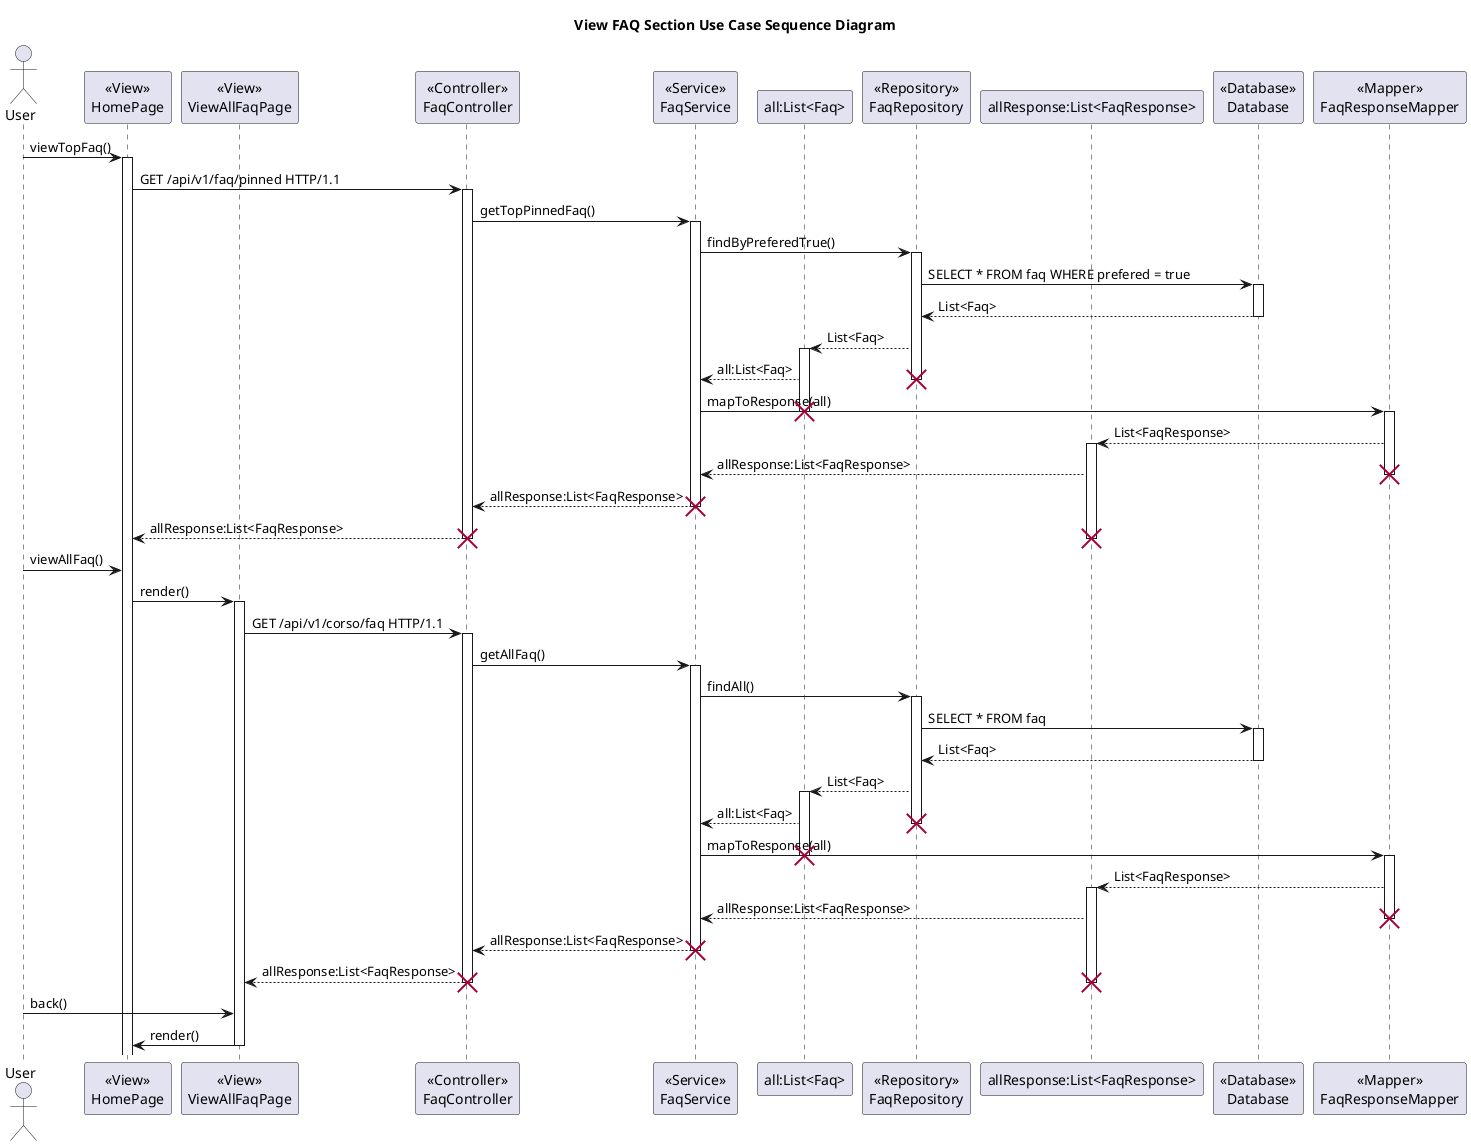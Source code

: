@startuml

title View FAQ Section Use Case Sequence Diagram

actor User

participant HomePage as "<<View>>\nHomePage"

participant ViewAllFaqPage as "<<View>>\nViewAllFaqPage"

participant FaqController as "<<Controller>>\nFaqController"

participant FaqService as "<<Service>>\nFaqService"

participant allFaq as "all:List<Faq>"

participant FaqRepository as "<<Repository>>\nFaqRepository"

participant allResponse as "allResponse:List<FaqResponse>"

participant Database as "<<Database>>\nDatabase"

participant FaqResponseMapper as "<<Mapper>>\nFaqResponseMapper"

User -> HomePage: viewTopFaq()
activate HomePage
HomePage -> FaqController: GET /api/v1/faq/pinned HTTP/1.1
activate FaqController
FaqController -> FaqService: getTopPinnedFaq()
activate FaqService
FaqService -> FaqRepository: findByPreferedTrue()
activate FaqRepository
FaqRepository -> Database: SELECT * FROM faq WHERE prefered = true
activate Database
Database --> FaqRepository: List<Faq>
deactivate Database
FaqRepository --> allFaq: List<Faq>
activate allFaq

allFaq --> FaqService: all:List<Faq>

destroy FaqRepository

FaqService -> FaqResponseMapper: mapToResponse(all)
destroy allFaq
activate FaqResponseMapper

FaqResponseMapper --> allResponse: List<FaqResponse>

activate allResponse

allResponse --> FaqService: allResponse:List<FaqResponse>
destroy FaqResponseMapper

FaqService --> FaqController: allResponse:List<FaqResponse>

destroy FaqService

FaqController --> HomePage: allResponse:List<FaqResponse>
destroy allResponse

destroy FaqController


User -> HomePage: viewAllFaq()

HomePage -> ViewAllFaqPage: render()

activate ViewAllFaqPage

ViewAllFaqPage -> FaqController: GET /api/v1/corso/faq HTTP/1.1

activate FaqController

FaqController -> FaqService: getAllFaq()

activate FaqService

FaqService -> FaqRepository: findAll()

activate FaqRepository

FaqRepository -> Database: SELECT * FROM faq

activate Database

Database --> FaqRepository: List<Faq>

deactivate Database

FaqRepository --> allFaq: List<Faq>

activate allFaq

allFaq --> FaqService: all:List<Faq>

destroy FaqRepository

FaqService -> FaqResponseMapper: mapToResponse(all)

destroy allFaq

activate FaqResponseMapper

FaqResponseMapper --> allResponse: List<FaqResponse>

activate allResponse

allResponse --> FaqService: allResponse:List<FaqResponse>


destroy FaqResponseMapper

FaqService --> FaqController: allResponse:List<FaqResponse>

destroy FaqService

FaqController --> ViewAllFaqPage: allResponse:List<FaqResponse>
destroy allResponse

destroy FaqController

User -> ViewAllFaqPage: back()
ViewAllFaqPage -> HomePage: render()
deactivate ViewAllFaqPage
















@endpuml
